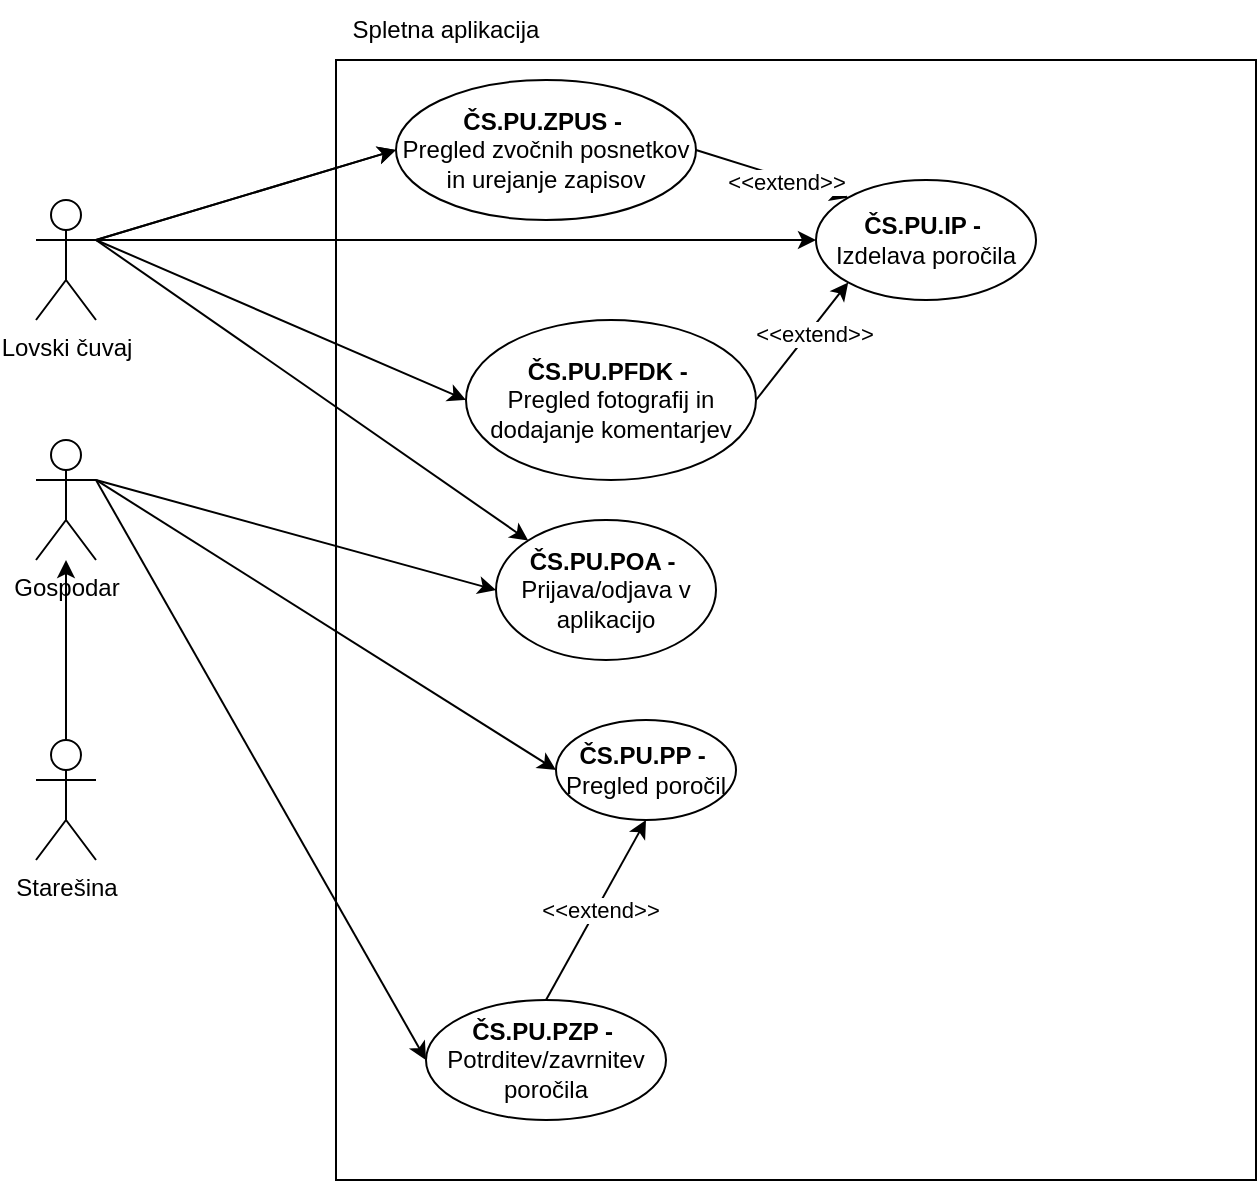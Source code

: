 <mxfile version="26.1.1">
  <diagram name="Page-1" id="iTsX3t-aBjWulHhGzkNG">
    <mxGraphModel dx="1321" dy="600" grid="1" gridSize="10" guides="1" tooltips="1" connect="1" arrows="1" fold="1" page="1" pageScale="1" pageWidth="827" pageHeight="1169" math="0" shadow="0">
      <root>
        <mxCell id="0" />
        <mxCell id="1" parent="0" />
        <mxCell id="0Yo_I8ake6-2doRQG3Em-1" value="" style="rounded=0;whiteSpace=wrap;html=1;" parent="1" vertex="1">
          <mxGeometry x="280" y="50" width="460" height="560" as="geometry" />
        </mxCell>
        <mxCell id="0Yo_I8ake6-2doRQG3Em-2" value="Lovski čuvaj" style="shape=umlActor;verticalLabelPosition=bottom;verticalAlign=top;html=1;outlineConnect=0;" parent="1" vertex="1">
          <mxGeometry x="130" y="120" width="30" height="60" as="geometry" />
        </mxCell>
        <mxCell id="0Yo_I8ake6-2doRQG3Em-3" value="Starešina" style="shape=umlActor;verticalLabelPosition=bottom;verticalAlign=top;html=1;outlineConnect=0;" parent="1" vertex="1">
          <mxGeometry x="130" y="390" width="30" height="60" as="geometry" />
        </mxCell>
        <mxCell id="0Yo_I8ake6-2doRQG3Em-4" value="Gospodar" style="shape=umlActor;verticalLabelPosition=bottom;verticalAlign=top;html=1;outlineConnect=0;" parent="1" vertex="1">
          <mxGeometry x="130" y="240" width="30" height="60" as="geometry" />
        </mxCell>
        <mxCell id="0Yo_I8ake6-2doRQG3Em-5" value="&lt;div&gt;&lt;b&gt;ČS.PU.IP -&amp;nbsp;&lt;/b&gt;&lt;/div&gt;Izdelava poročila" style="ellipse;whiteSpace=wrap;html=1;" parent="1" vertex="1">
          <mxGeometry x="520" y="110" width="110" height="60" as="geometry" />
        </mxCell>
        <mxCell id="0Yo_I8ake6-2doRQG3Em-6" value="" style="endArrow=classic;html=1;rounded=0;exitX=1;exitY=0.333;exitDx=0;exitDy=0;exitPerimeter=0;entryX=0;entryY=0.5;entryDx=0;entryDy=0;" parent="1" source="0Yo_I8ake6-2doRQG3Em-2" target="0Yo_I8ake6-2doRQG3Em-5" edge="1">
          <mxGeometry width="50" height="50" relative="1" as="geometry">
            <mxPoint x="470" y="350" as="sourcePoint" />
            <mxPoint x="520" y="300" as="targetPoint" />
          </mxGeometry>
        </mxCell>
        <mxCell id="0Yo_I8ake6-2doRQG3Em-7" value="&lt;div&gt;&lt;b&gt;ČS.PU.PP -&amp;nbsp;&lt;/b&gt;&lt;/div&gt;Pregled poročil" style="ellipse;whiteSpace=wrap;html=1;" parent="1" vertex="1">
          <mxGeometry x="390" y="380" width="90" height="50" as="geometry" />
        </mxCell>
        <mxCell id="0Yo_I8ake6-2doRQG3Em-8" value="" style="endArrow=classic;html=1;rounded=0;exitX=1;exitY=0.333;exitDx=0;exitDy=0;exitPerimeter=0;entryX=0;entryY=0.5;entryDx=0;entryDy=0;" parent="1" source="0Yo_I8ake6-2doRQG3Em-4" target="0Yo_I8ake6-2doRQG3Em-7" edge="1">
          <mxGeometry width="50" height="50" relative="1" as="geometry">
            <mxPoint x="470" y="350" as="sourcePoint" />
            <mxPoint x="520" y="300" as="targetPoint" />
          </mxGeometry>
        </mxCell>
        <mxCell id="0Yo_I8ake6-2doRQG3Em-9" value="&lt;div&gt;&lt;b&gt;ČS.PU.PZP -&amp;nbsp;&lt;/b&gt;&lt;/div&gt;Potrditev/zavrnitev poročila" style="ellipse;whiteSpace=wrap;html=1;" parent="1" vertex="1">
          <mxGeometry x="325" y="520" width="120" height="60" as="geometry" />
        </mxCell>
        <mxCell id="0Yo_I8ake6-2doRQG3Em-10" value="" style="endArrow=classic;html=1;rounded=0;exitX=1;exitY=0.333;exitDx=0;exitDy=0;exitPerimeter=0;entryX=0;entryY=0.5;entryDx=0;entryDy=0;" parent="1" source="0Yo_I8ake6-2doRQG3Em-4" target="0Yo_I8ake6-2doRQG3Em-9" edge="1">
          <mxGeometry width="50" height="50" relative="1" as="geometry">
            <mxPoint x="170" y="390" as="sourcePoint" />
            <mxPoint x="386" y="297" as="targetPoint" />
          </mxGeometry>
        </mxCell>
        <mxCell id="0Yo_I8ake6-2doRQG3Em-11" value="Spletna aplikacija" style="text;html=1;align=center;verticalAlign=middle;whiteSpace=wrap;rounded=0;" parent="1" vertex="1">
          <mxGeometry x="280" y="20" width="110" height="30" as="geometry" />
        </mxCell>
        <mxCell id="0Yo_I8ake6-2doRQG3Em-12" value="" style="endArrow=classic;html=1;rounded=0;exitX=0.5;exitY=0;exitDx=0;exitDy=0;exitPerimeter=0;" parent="1" source="0Yo_I8ake6-2doRQG3Em-3" target="0Yo_I8ake6-2doRQG3Em-4" edge="1">
          <mxGeometry width="50" height="50" relative="1" as="geometry">
            <mxPoint x="470" y="330" as="sourcePoint" />
            <mxPoint x="520" y="280" as="targetPoint" />
          </mxGeometry>
        </mxCell>
        <mxCell id="0Yo_I8ake6-2doRQG3Em-13" value="&lt;div&gt;&lt;b&gt;ČS.PU.POA -&amp;nbsp;&lt;/b&gt;&lt;/div&gt;Prijava/odjava v aplikacijo" style="ellipse;whiteSpace=wrap;html=1;" parent="1" vertex="1">
          <mxGeometry x="360" y="280" width="110" height="70" as="geometry" />
        </mxCell>
        <mxCell id="0Yo_I8ake6-2doRQG3Em-14" value="" style="endArrow=classic;html=1;rounded=0;entryX=0;entryY=0;entryDx=0;entryDy=0;" parent="1" target="0Yo_I8ake6-2doRQG3Em-13" edge="1">
          <mxGeometry width="50" height="50" relative="1" as="geometry">
            <mxPoint x="160" y="140" as="sourcePoint" />
            <mxPoint x="390" y="230" as="targetPoint" />
          </mxGeometry>
        </mxCell>
        <mxCell id="0Yo_I8ake6-2doRQG3Em-15" value="&lt;div&gt;&lt;b&gt;ČS.PU.PFDK -&amp;nbsp;&lt;/b&gt;&lt;/div&gt;Pregled fotografij in dodajanje komentarjev" style="ellipse;whiteSpace=wrap;html=1;" parent="1" vertex="1">
          <mxGeometry x="345" y="180" width="145" height="80" as="geometry" />
        </mxCell>
        <mxCell id="0Yo_I8ake6-2doRQG3Em-16" value="" style="endArrow=classic;html=1;rounded=0;exitX=1;exitY=0.333;exitDx=0;exitDy=0;exitPerimeter=0;entryX=0;entryY=0.5;entryDx=0;entryDy=0;" parent="1" source="0Yo_I8ake6-2doRQG3Em-2" target="0Yo_I8ake6-2doRQG3Em-15" edge="1">
          <mxGeometry width="50" height="50" relative="1" as="geometry">
            <mxPoint x="470" y="350" as="sourcePoint" />
            <mxPoint x="520" y="300" as="targetPoint" />
          </mxGeometry>
        </mxCell>
        <mxCell id="0Yo_I8ake6-2doRQG3Em-17" value="" style="endArrow=classic;html=1;rounded=0;exitX=1;exitY=0.333;exitDx=0;exitDy=0;exitPerimeter=0;entryX=0;entryY=0.5;entryDx=0;entryDy=0;" parent="1" source="0Yo_I8ake6-2doRQG3Em-2" target="0Yo_I8ake6-2doRQG3Em-20" edge="1">
          <mxGeometry width="50" height="50" relative="1" as="geometry">
            <mxPoint x="470" y="350" as="sourcePoint" />
            <mxPoint x="520" y="300" as="targetPoint" />
          </mxGeometry>
        </mxCell>
        <mxCell id="0Yo_I8ake6-2doRQG3Em-19" value="" style="endArrow=classic;html=1;rounded=0;exitX=1;exitY=0.333;exitDx=0;exitDy=0;exitPerimeter=0;entryX=0;entryY=0.5;entryDx=0;entryDy=0;" parent="1" source="0Yo_I8ake6-2doRQG3Em-2" target="0Yo_I8ake6-2doRQG3Em-20" edge="1">
          <mxGeometry width="50" height="50" relative="1" as="geometry">
            <mxPoint x="160" y="140" as="sourcePoint" />
            <mxPoint x="530" y="85" as="targetPoint" />
          </mxGeometry>
        </mxCell>
        <mxCell id="0Yo_I8ake6-2doRQG3Em-20" value="&lt;div&gt;&lt;b&gt;ČS.PU.ZPUS -&amp;nbsp;&lt;/b&gt;&lt;/div&gt;Pregled zvočnih posnetkov in urejanje zapisov" style="ellipse;whiteSpace=wrap;html=1;" parent="1" vertex="1">
          <mxGeometry x="310" y="60" width="150" height="70" as="geometry" />
        </mxCell>
        <mxCell id="0Yo_I8ake6-2doRQG3Em-21" value="" style="endArrow=classic;html=1;rounded=0;exitX=1;exitY=0.333;exitDx=0;exitDy=0;exitPerimeter=0;entryX=0;entryY=0.5;entryDx=0;entryDy=0;" parent="1" source="0Yo_I8ake6-2doRQG3Em-4" target="0Yo_I8ake6-2doRQG3Em-13" edge="1">
          <mxGeometry width="50" height="50" relative="1" as="geometry">
            <mxPoint x="550" y="350" as="sourcePoint" />
            <mxPoint x="600" y="300" as="targetPoint" />
          </mxGeometry>
        </mxCell>
        <mxCell id="0Yo_I8ake6-2doRQG3Em-22" value="" style="endArrow=classic;html=1;rounded=0;exitX=1;exitY=0.5;exitDx=0;exitDy=0;entryX=0;entryY=0;entryDx=0;entryDy=0;" parent="1" source="0Yo_I8ake6-2doRQG3Em-20" target="0Yo_I8ake6-2doRQG3Em-5" edge="1">
          <mxGeometry width="50" height="50" relative="1" as="geometry">
            <mxPoint x="470" y="350" as="sourcePoint" />
            <mxPoint x="520" y="300" as="targetPoint" />
          </mxGeometry>
        </mxCell>
        <mxCell id="0Yo_I8ake6-2doRQG3Em-23" value="&amp;lt;&amp;lt;extend&amp;gt;&amp;gt;" style="edgeLabel;html=1;align=center;verticalAlign=middle;resizable=0;points=[];" parent="0Yo_I8ake6-2doRQG3Em-22" vertex="1" connectable="0">
          <mxGeometry x="0.181" y="-2" relative="1" as="geometry">
            <mxPoint as="offset" />
          </mxGeometry>
        </mxCell>
        <mxCell id="0Yo_I8ake6-2doRQG3Em-24" value="" style="endArrow=classic;html=1;rounded=0;exitX=1;exitY=0.5;exitDx=0;exitDy=0;entryX=0;entryY=1;entryDx=0;entryDy=0;" parent="1" source="0Yo_I8ake6-2doRQG3Em-15" target="0Yo_I8ake6-2doRQG3Em-5" edge="1">
          <mxGeometry width="50" height="50" relative="1" as="geometry">
            <mxPoint x="420" y="100" as="sourcePoint" />
            <mxPoint x="543" y="127" as="targetPoint" />
          </mxGeometry>
        </mxCell>
        <mxCell id="0Yo_I8ake6-2doRQG3Em-25" value="&amp;lt;&amp;lt;extend&amp;gt;&amp;gt;" style="edgeLabel;html=1;align=center;verticalAlign=middle;resizable=0;points=[];" parent="0Yo_I8ake6-2doRQG3Em-24" vertex="1" connectable="0">
          <mxGeometry x="0.181" y="-2" relative="1" as="geometry">
            <mxPoint as="offset" />
          </mxGeometry>
        </mxCell>
        <mxCell id="0Yo_I8ake6-2doRQG3Em-26" value="" style="endArrow=classic;html=1;rounded=0;exitX=0.5;exitY=0;exitDx=0;exitDy=0;entryX=0.5;entryY=1;entryDx=0;entryDy=0;" parent="1" source="0Yo_I8ake6-2doRQG3Em-9" target="0Yo_I8ake6-2doRQG3Em-7" edge="1">
          <mxGeometry width="50" height="50" relative="1" as="geometry">
            <mxPoint x="470" y="350" as="sourcePoint" />
            <mxPoint x="520" y="300" as="targetPoint" />
          </mxGeometry>
        </mxCell>
        <mxCell id="0Yo_I8ake6-2doRQG3Em-27" value="&amp;lt;&amp;lt;extend&amp;gt;&amp;gt;" style="edgeLabel;html=1;align=center;verticalAlign=middle;resizable=0;points=[];" parent="0Yo_I8ake6-2doRQG3Em-26" vertex="1" connectable="0">
          <mxGeometry x="0.022" y="-1" relative="1" as="geometry">
            <mxPoint as="offset" />
          </mxGeometry>
        </mxCell>
      </root>
    </mxGraphModel>
  </diagram>
</mxfile>
